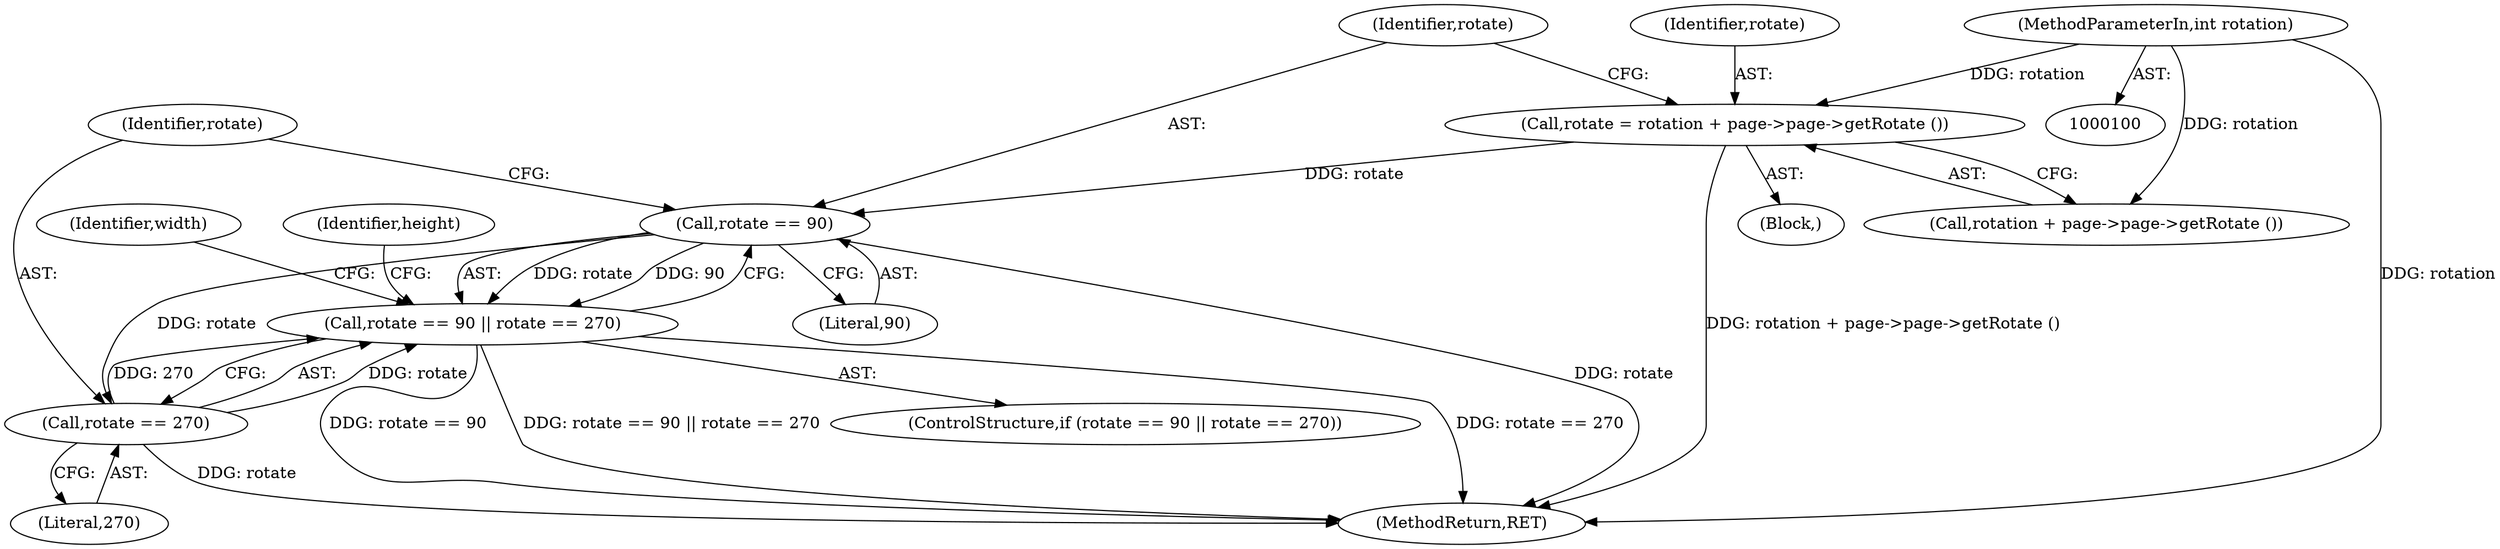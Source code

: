 digraph "0_poppler_9cf2325fb22f812b31858e519411f57747d39bd8@integer" {
"1000116" [label="(Call,rotate = rotation + page->page->getRotate ())"];
"1000103" [label="(MethodParameterIn,int rotation)"];
"1000123" [label="(Call,rotate == 90)"];
"1000122" [label="(Call,rotate == 90 || rotate == 270)"];
"1000126" [label="(Call,rotate == 270)"];
"1000128" [label="(Literal,270)"];
"1000122" [label="(Call,rotate == 90 || rotate == 270)"];
"1000131" [label="(Identifier,height)"];
"1000118" [label="(Call,rotation + page->page->getRotate ())"];
"1000127" [label="(Identifier,rotate)"];
"1000139" [label="(Identifier,width)"];
"1000123" [label="(Call,rotate == 90)"];
"1000125" [label="(Literal,90)"];
"1000126" [label="(Call,rotate == 270)"];
"1000116" [label="(Call,rotate = rotation + page->page->getRotate ())"];
"1000124" [label="(Identifier,rotate)"];
"1000117" [label="(Identifier,rotate)"];
"1000121" [label="(ControlStructure,if (rotate == 90 || rotate == 270))"];
"1000223" [label="(MethodReturn,RET)"];
"1000103" [label="(MethodParameterIn,int rotation)"];
"1000106" [label="(Block,)"];
"1000116" -> "1000106"  [label="AST: "];
"1000116" -> "1000118"  [label="CFG: "];
"1000117" -> "1000116"  [label="AST: "];
"1000118" -> "1000116"  [label="AST: "];
"1000124" -> "1000116"  [label="CFG: "];
"1000116" -> "1000223"  [label="DDG: rotation + page->page->getRotate ()"];
"1000103" -> "1000116"  [label="DDG: rotation"];
"1000116" -> "1000123"  [label="DDG: rotate"];
"1000103" -> "1000100"  [label="AST: "];
"1000103" -> "1000223"  [label="DDG: rotation"];
"1000103" -> "1000118"  [label="DDG: rotation"];
"1000123" -> "1000122"  [label="AST: "];
"1000123" -> "1000125"  [label="CFG: "];
"1000124" -> "1000123"  [label="AST: "];
"1000125" -> "1000123"  [label="AST: "];
"1000127" -> "1000123"  [label="CFG: "];
"1000122" -> "1000123"  [label="CFG: "];
"1000123" -> "1000223"  [label="DDG: rotate"];
"1000123" -> "1000122"  [label="DDG: rotate"];
"1000123" -> "1000122"  [label="DDG: 90"];
"1000123" -> "1000126"  [label="DDG: rotate"];
"1000122" -> "1000121"  [label="AST: "];
"1000122" -> "1000126"  [label="CFG: "];
"1000126" -> "1000122"  [label="AST: "];
"1000131" -> "1000122"  [label="CFG: "];
"1000139" -> "1000122"  [label="CFG: "];
"1000122" -> "1000223"  [label="DDG: rotate == 270"];
"1000122" -> "1000223"  [label="DDG: rotate == 90"];
"1000122" -> "1000223"  [label="DDG: rotate == 90 || rotate == 270"];
"1000126" -> "1000122"  [label="DDG: rotate"];
"1000126" -> "1000122"  [label="DDG: 270"];
"1000126" -> "1000128"  [label="CFG: "];
"1000127" -> "1000126"  [label="AST: "];
"1000128" -> "1000126"  [label="AST: "];
"1000126" -> "1000223"  [label="DDG: rotate"];
}
